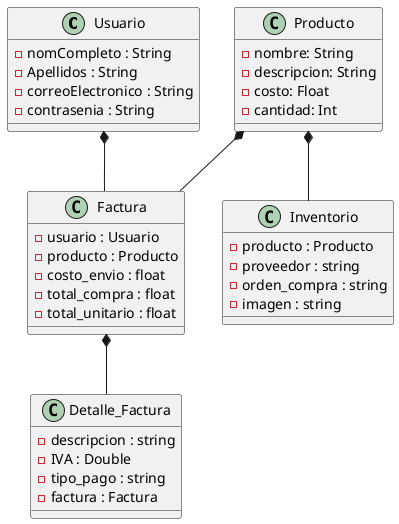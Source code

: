 @startuml

class Usuario{
    - nomCompleto : String
    - Apellidos : String
    - correoElectronico : String
    - contrasenia : String
}

class Producto{
    - nombre: String
    - descripcion: String
    - costo: Float
    - cantidad: Int
}

class Inventorio{
    - producto : Producto
    - proveedor : string
    - orden_compra : string
    - imagen : string
}

class Detalle_Factura{
    - descripcion : string
    - IVA : Double
    - tipo_pago : string
    - factura : Factura
}

class Factura{
    - usuario : Usuario
    - producto : Producto
    - costo_envio : float
    - total_compra : float
    - total_unitario : float
}


Producto *-- Inventorio
Usuario *-- Factura
Producto *-- Factura
Factura *-- Detalle_Factura
@enduml
